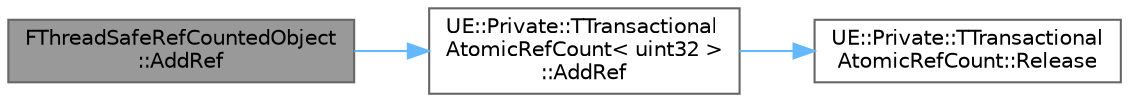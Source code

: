 digraph "FThreadSafeRefCountedObject::AddRef"
{
 // INTERACTIVE_SVG=YES
 // LATEX_PDF_SIZE
  bgcolor="transparent";
  edge [fontname=Helvetica,fontsize=10,labelfontname=Helvetica,labelfontsize=10];
  node [fontname=Helvetica,fontsize=10,shape=box,height=0.2,width=0.4];
  rankdir="LR";
  Node1 [id="Node000001",label="FThreadSafeRefCountedObject\l::AddRef",height=0.2,width=0.4,color="gray40", fillcolor="grey60", style="filled", fontcolor="black",tooltip=" "];
  Node1 -> Node2 [id="edge1_Node000001_Node000002",color="steelblue1",style="solid",tooltip=" "];
  Node2 [id="Node000002",label="UE::Private::TTransactional\lAtomicRefCount\< uint32 \>\l::AddRef",height=0.2,width=0.4,color="grey40", fillcolor="white", style="filled",URL="$d9/dab/classUE_1_1Private_1_1TTransactionalAtomicRefCount.html#a3f1cfb00eeb76d64cd41ca2a0b5187d7",tooltip=" "];
  Node2 -> Node3 [id="edge2_Node000002_Node000003",color="steelblue1",style="solid",tooltip=" "];
  Node3 [id="Node000003",label="UE::Private::TTransactional\lAtomicRefCount::Release",height=0.2,width=0.4,color="grey40", fillcolor="white", style="filled",URL="$d9/dab/classUE_1_1Private_1_1TTransactionalAtomicRefCount.html#a33b71efda5bc7a257ea270f38e871cf6",tooltip=" "];
}
